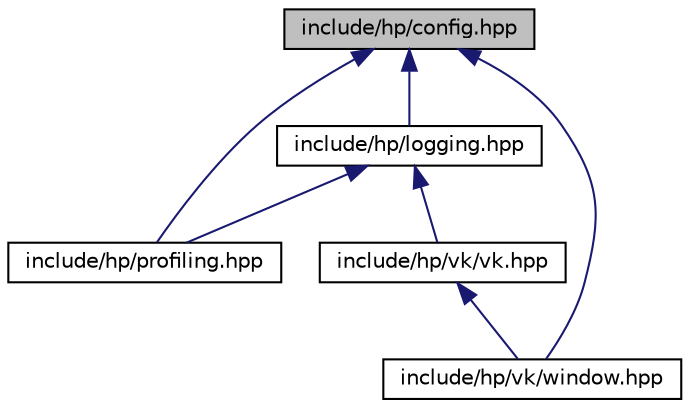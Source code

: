 digraph "include/hp/config.hpp"
{
 // INTERACTIVE_SVG=YES
 // LATEX_PDF_SIZE
  edge [fontname="Helvetica",fontsize="10",labelfontname="Helvetica",labelfontsize="10"];
  node [fontname="Helvetica",fontsize="10",shape=record];
  Node1 [label="include/hp/config.hpp",height=0.2,width=0.4,color="black", fillcolor="grey75", style="filled", fontcolor="black",tooltip="File containing configuration for Hephaestus."];
  Node1 -> Node2 [dir="back",color="midnightblue",fontsize="10",style="solid",fontname="Helvetica"];
  Node2 [label="include/hp/logging.hpp",height=0.2,width=0.4,color="black", fillcolor="white", style="filled",URL="$d0/da9/logging_8hpp.html",tooltip="This file defines logging functionality."];
  Node2 -> Node3 [dir="back",color="midnightblue",fontsize="10",style="solid",fontname="Helvetica"];
  Node3 [label="include/hp/profiling.hpp",height=0.2,width=0.4,color="black", fillcolor="white", style="filled",URL="$d2/de4/profiling_8hpp.html",tooltip=" "];
  Node2 -> Node4 [dir="back",color="midnightblue",fontsize="10",style="solid",fontname="Helvetica"];
  Node4 [label="include/hp/vk/vk.hpp",height=0.2,width=0.4,color="black", fillcolor="white", style="filled",URL="$d2/d02/vk_8hpp.html",tooltip=" "];
  Node4 -> Node5 [dir="back",color="midnightblue",fontsize="10",style="solid",fontname="Helvetica"];
  Node5 [label="include/hp/vk/window.hpp",height=0.2,width=0.4,color="black", fillcolor="white", style="filled",URL="$d2/d5a/window_8hpp.html",tooltip=" "];
  Node1 -> Node3 [dir="back",color="midnightblue",fontsize="10",style="solid",fontname="Helvetica"];
  Node1 -> Node5 [dir="back",color="midnightblue",fontsize="10",style="solid",fontname="Helvetica"];
}
